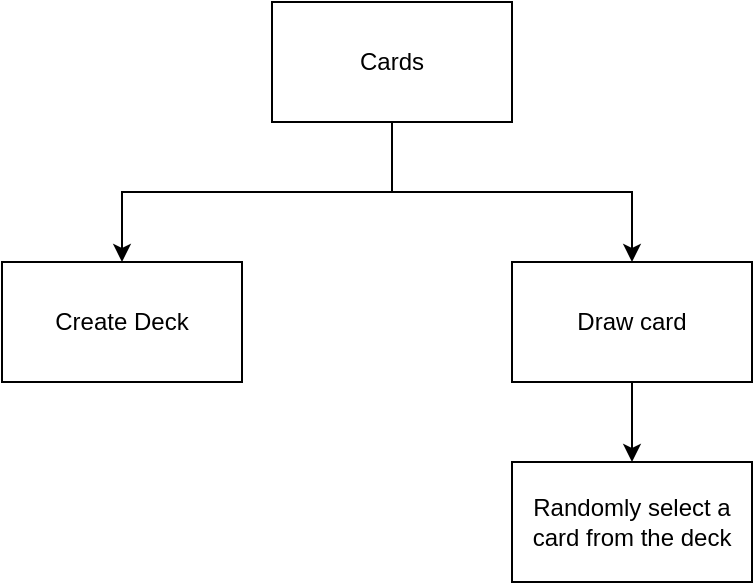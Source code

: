 <mxfile version="27.0.4">
  <diagram name="Page-1" id="Ce-Uje7TO5bhPQo1x_nt">
    <mxGraphModel dx="969" dy="744" grid="1" gridSize="10" guides="1" tooltips="1" connect="1" arrows="1" fold="1" page="1" pageScale="1" pageWidth="1169" pageHeight="827" math="0" shadow="0">
      <root>
        <mxCell id="0" />
        <mxCell id="1" parent="0" />
        <mxCell id="1hFYlixFH5TCm6k_sDFl-1" style="edgeStyle=orthogonalEdgeStyle;rounded=0;orthogonalLoop=1;jettySize=auto;html=1;exitX=0.5;exitY=1;exitDx=0;exitDy=0;entryX=0.5;entryY=0;entryDx=0;entryDy=0;" parent="1" source="1hFYlixFH5TCm6k_sDFl-3" target="1hFYlixFH5TCm6k_sDFl-5" edge="1">
          <mxGeometry relative="1" as="geometry" />
        </mxCell>
        <mxCell id="1hFYlixFH5TCm6k_sDFl-8" style="edgeStyle=orthogonalEdgeStyle;rounded=0;orthogonalLoop=1;jettySize=auto;html=1;exitX=0.5;exitY=1;exitDx=0;exitDy=0;" parent="1" source="1hFYlixFH5TCm6k_sDFl-3" target="1hFYlixFH5TCm6k_sDFl-6" edge="1">
          <mxGeometry relative="1" as="geometry" />
        </mxCell>
        <mxCell id="1hFYlixFH5TCm6k_sDFl-3" value="Cards" style="rounded=0;whiteSpace=wrap;html=1;" parent="1" vertex="1">
          <mxGeometry x="435" y="150" width="120" height="60" as="geometry" />
        </mxCell>
        <mxCell id="1hFYlixFH5TCm6k_sDFl-5" value="Create Deck" style="rounded=0;whiteSpace=wrap;html=1;" parent="1" vertex="1">
          <mxGeometry x="300" y="280" width="120" height="60" as="geometry" />
        </mxCell>
        <mxCell id="1hFYlixFH5TCm6k_sDFl-9" style="edgeStyle=orthogonalEdgeStyle;rounded=0;orthogonalLoop=1;jettySize=auto;html=1;exitX=0.5;exitY=1;exitDx=0;exitDy=0;" parent="1" source="1hFYlixFH5TCm6k_sDFl-6" edge="1">
          <mxGeometry relative="1" as="geometry">
            <mxPoint x="615" y="380" as="targetPoint" />
          </mxGeometry>
        </mxCell>
        <mxCell id="1hFYlixFH5TCm6k_sDFl-6" value="Draw card" style="rounded=0;whiteSpace=wrap;html=1;" parent="1" vertex="1">
          <mxGeometry x="555" y="280" width="120" height="60" as="geometry" />
        </mxCell>
        <mxCell id="1hFYlixFH5TCm6k_sDFl-10" value="Randomly select a card from the deck" style="rounded=0;whiteSpace=wrap;html=1;" parent="1" vertex="1">
          <mxGeometry x="555" y="380" width="120" height="60" as="geometry" />
        </mxCell>
      </root>
    </mxGraphModel>
  </diagram>
</mxfile>
